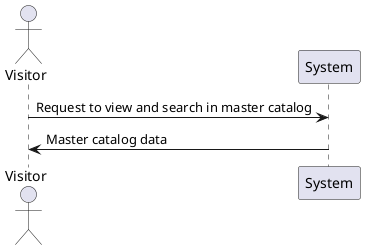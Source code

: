 @startuml
actor Visitor
Visitor -> System: Request to view and search in master catalog
System -> Visitor: Master catalog data
@enduml